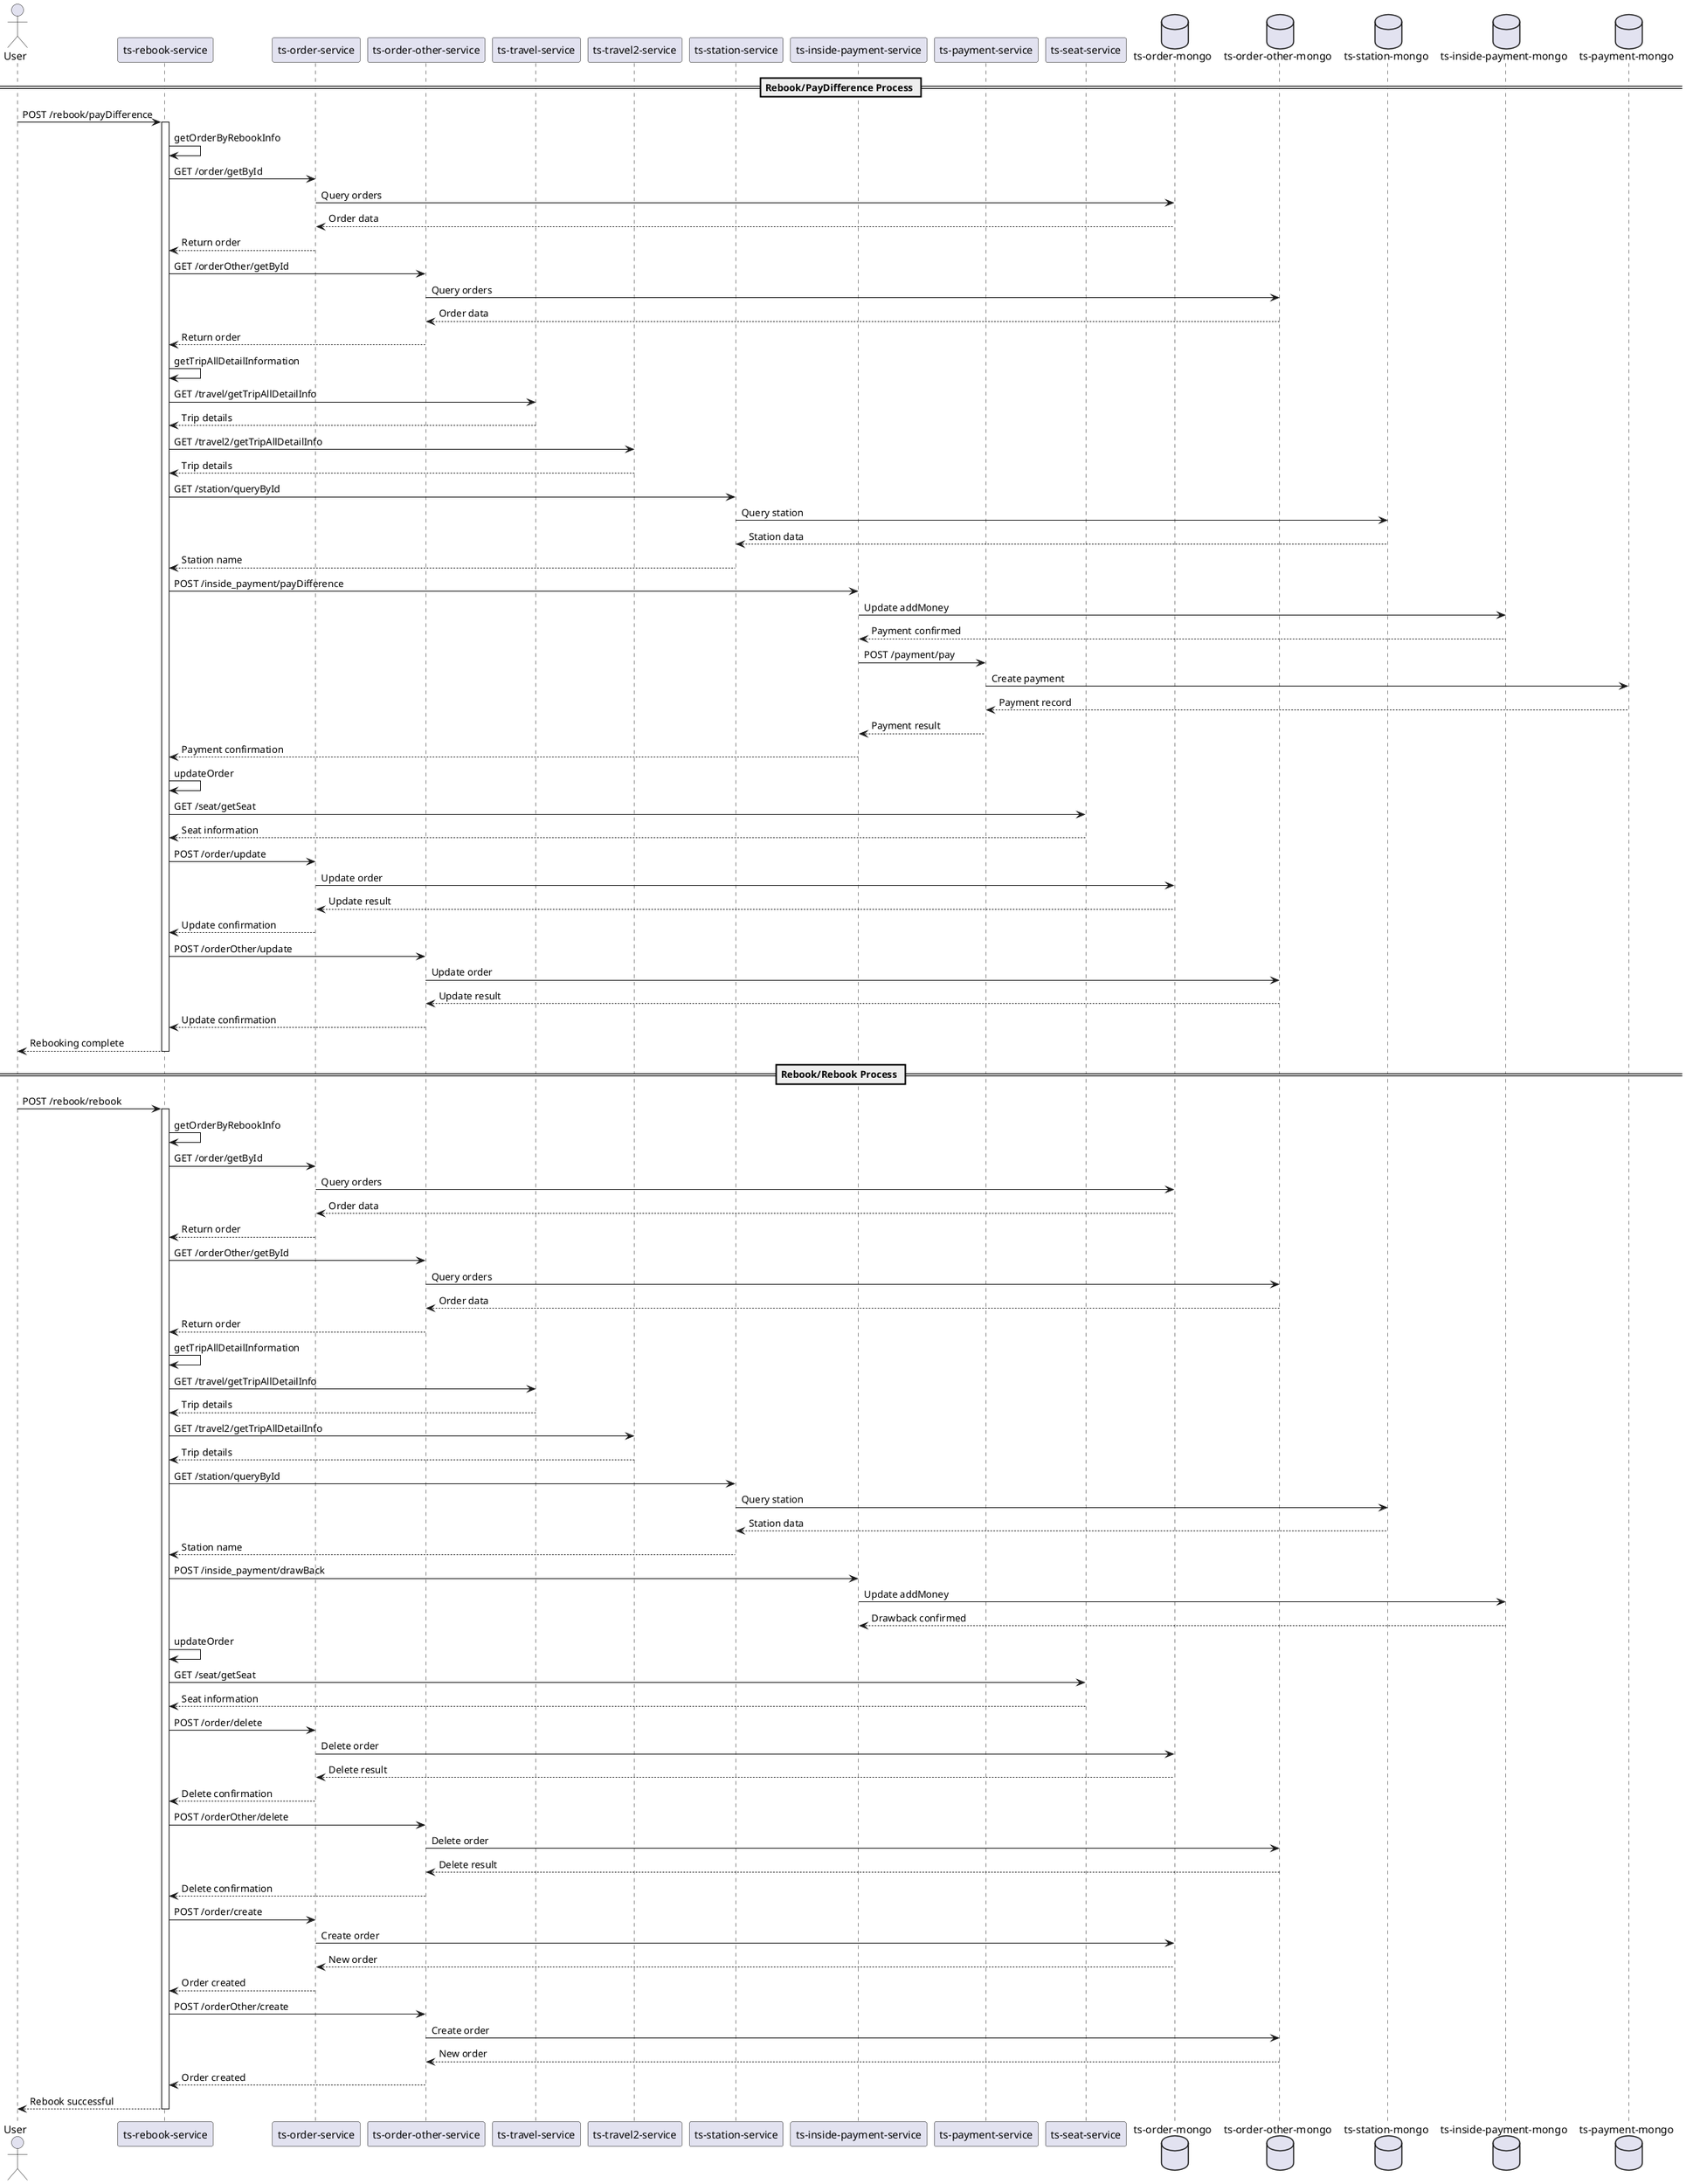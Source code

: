 @startuml
actor User
participant "ts-rebook-service" as RebookService
participant "ts-order-service" as OrderService
participant "ts-order-other-service" as OrderOtherService
participant "ts-travel-service" as TravelService
participant "ts-travel2-service" as Travel2Service
participant "ts-station-service" as StationService
participant "ts-inside-payment-service" as InsidePayment
participant "ts-payment-service" as PaymentService
participant "ts-seat-service" as SeatService
database "ts-order-mongo" as OrderDB
database "ts-order-other-mongo" as OrderOtherDB
database "ts-station-mongo" as StationDB
database "ts-inside-payment-mongo" as InsidePaymentDB
database "ts-payment-mongo" as PaymentDB

== Rebook/PayDifference Process ==

User -> RebookService: POST /rebook/payDifference
activate RebookService

RebookService -> RebookService: getOrderByRebookInfo
RebookService -> OrderService: GET /order/getById
OrderService -> OrderDB: Query orders
OrderDB --> OrderService: Order data
OrderService --> RebookService: Return order

RebookService -> OrderOtherService: GET /orderOther/getById
OrderOtherService -> OrderOtherDB: Query orders
OrderOtherDB --> OrderOtherService: Order data
OrderOtherService --> RebookService: Return order

RebookService -> RebookService: getTripAllDetailInformation
RebookService -> TravelService: GET /travel/getTripAllDetailInfo
TravelService --> RebookService: Trip details
RebookService -> Travel2Service: GET /travel2/getTripAllDetailInfo
Travel2Service --> RebookService: Trip details

RebookService -> StationService: GET /station/queryById
StationService -> StationDB: Query station
StationDB --> StationService: Station data
StationService --> RebookService: Station name

RebookService -> InsidePayment: POST /inside_payment/payDifference
InsidePayment -> InsidePaymentDB: Update addMoney
InsidePaymentDB --> InsidePayment: Payment confirmed
InsidePayment -> PaymentService: POST /payment/pay
PaymentService -> PaymentDB: Create payment
PaymentDB --> PaymentService: Payment record
PaymentService --> InsidePayment: Payment result
InsidePayment --> RebookService: Payment confirmation

RebookService -> RebookService: updateOrder
RebookService -> SeatService: GET /seat/getSeat
SeatService --> RebookService: Seat information

RebookService -> OrderService: POST /order/update
OrderService -> OrderDB: Update order
OrderDB --> OrderService: Update result
OrderService --> RebookService: Update confirmation

RebookService -> OrderOtherService: POST /orderOther/update
OrderOtherService -> OrderOtherDB: Update order
OrderOtherDB --> OrderOtherService: Update result
OrderOtherService --> RebookService: Update confirmation

RebookService --> User: Rebooking complete
deactivate RebookService

== Rebook/Rebook Process ==

User -> RebookService: POST /rebook/rebook
activate RebookService

RebookService -> RebookService: getOrderByRebookInfo
RebookService -> OrderService: GET /order/getById
OrderService -> OrderDB: Query orders
OrderDB --> OrderService: Order data
OrderService --> RebookService: Return order

RebookService -> OrderOtherService: GET /orderOther/getById
OrderOtherService -> OrderOtherDB: Query orders
OrderOtherDB --> OrderOtherService: Order data
OrderOtherService --> RebookService: Return order

RebookService -> RebookService: getTripAllDetailInformation
RebookService -> TravelService: GET /travel/getTripAllDetailInfo
TravelService --> RebookService: Trip details
RebookService -> Travel2Service: GET /travel2/getTripAllDetailInfo
Travel2Service --> RebookService: Trip details

RebookService -> StationService: GET /station/queryById
StationService -> StationDB: Query station
StationDB --> StationService: Station data
StationService --> RebookService: Station name

RebookService -> InsidePayment: POST /inside_payment/drawBack
InsidePayment -> InsidePaymentDB: Update addMoney
InsidePaymentDB --> InsidePayment: Drawback confirmed

RebookService -> RebookService: updateOrder
RebookService -> SeatService: GET /seat/getSeat
SeatService --> RebookService: Seat information

RebookService -> OrderService: POST /order/delete
OrderService -> OrderDB: Delete order
OrderDB --> OrderService: Delete result
OrderService --> RebookService: Delete confirmation

RebookService -> OrderOtherService: POST /orderOther/delete
OrderOtherService -> OrderOtherDB: Delete order
OrderOtherDB --> OrderOtherService: Delete result
OrderOtherService --> RebookService: Delete confirmation

RebookService -> OrderService: POST /order/create
OrderService -> OrderDB: Create order
OrderDB --> OrderService: New order
OrderService --> RebookService: Order created

RebookService -> OrderOtherService: POST /orderOther/create
OrderOtherService -> OrderOtherDB: Create order
OrderOtherDB --> OrderOtherService: New order
OrderOtherService --> RebookService: Order created

RebookService --> User: Rebook successful
deactivate RebookService

@enduml